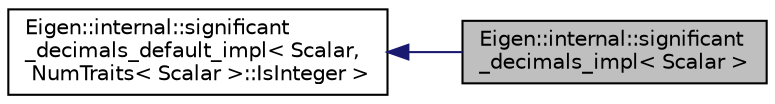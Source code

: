digraph "Eigen::internal::significant_decimals_impl&lt; Scalar &gt;"
{
  edge [fontname="Helvetica",fontsize="10",labelfontname="Helvetica",labelfontsize="10"];
  node [fontname="Helvetica",fontsize="10",shape=record];
  rankdir="LR";
  Node1 [label="Eigen::internal::significant\l_decimals_impl\< Scalar \>",height=0.2,width=0.4,color="black", fillcolor="grey75", style="filled" fontcolor="black"];
  Node2 -> Node1 [dir="back",color="midnightblue",fontsize="10",style="solid",fontname="Helvetica"];
  Node2 [label="Eigen::internal::significant\l_decimals_default_impl\< Scalar,\l NumTraits\< Scalar \>::IsInteger \>",height=0.2,width=0.4,color="black", fillcolor="white", style="filled",URL="$structEigen_1_1internal_1_1significant__decimals__default__impl.html"];
}
